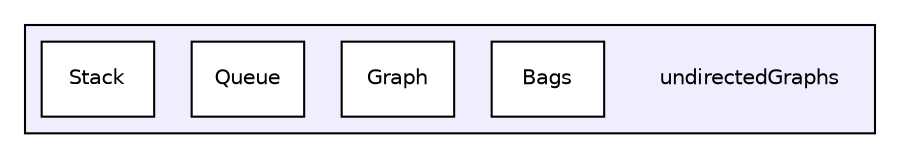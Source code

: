 digraph "undirectedGraphs" {
  compound=true
  node [ fontsize="10", fontname="Helvetica"];
  edge [ labelfontsize="10", labelfontname="Helvetica"];
  subgraph clusterdir_c1c3509470ba02980f8d7c65151f60da {
    graph [ bgcolor="#eeeeff", pencolor="black", label="" URL="dir_c1c3509470ba02980f8d7c65151f60da.html"];
    dir_c1c3509470ba02980f8d7c65151f60da [shape=plaintext label="undirectedGraphs"];
    dir_20d9fc6d81e72dba65024032c5374cb5 [shape=box label="Bags" color="black" fillcolor="white" style="filled" URL="dir_20d9fc6d81e72dba65024032c5374cb5.html"];
    dir_481a025a3459a34201877d662c6d46e9 [shape=box label="Graph" color="black" fillcolor="white" style="filled" URL="dir_481a025a3459a34201877d662c6d46e9.html"];
    dir_c016d866ed8541eb1304aefce5636b7c [shape=box label="Queue" color="black" fillcolor="white" style="filled" URL="dir_c016d866ed8541eb1304aefce5636b7c.html"];
    dir_770b818c6a51f570d027289ee4c34fd5 [shape=box label="Stack" color="black" fillcolor="white" style="filled" URL="dir_770b818c6a51f570d027289ee4c34fd5.html"];
  }
}
